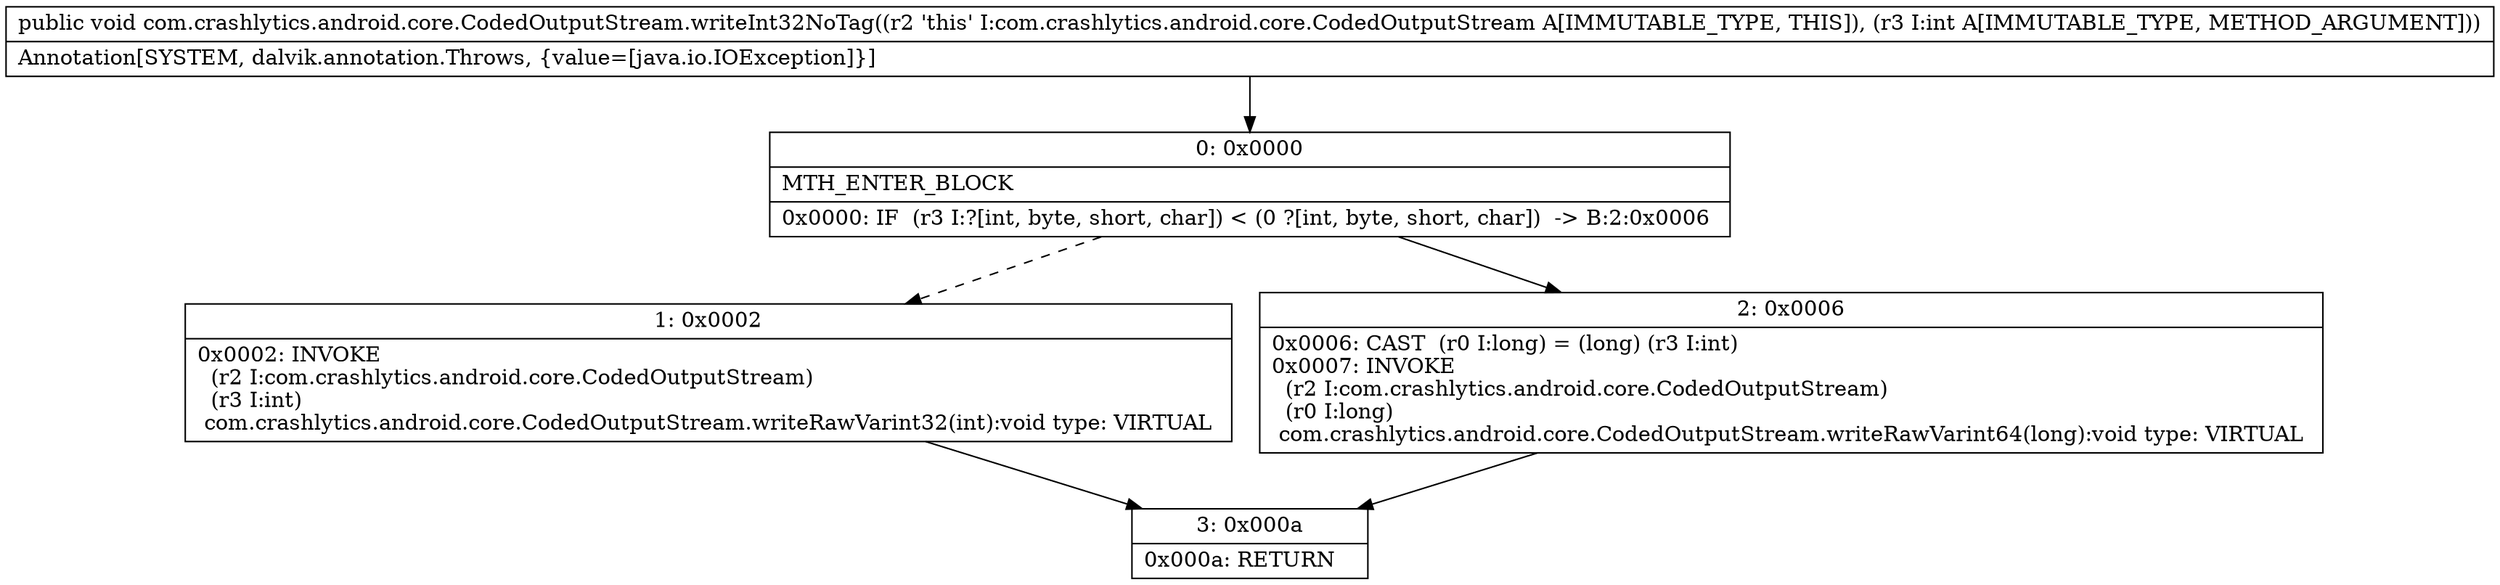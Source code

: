 digraph "CFG forcom.crashlytics.android.core.CodedOutputStream.writeInt32NoTag(I)V" {
Node_0 [shape=record,label="{0\:\ 0x0000|MTH_ENTER_BLOCK\l|0x0000: IF  (r3 I:?[int, byte, short, char]) \< (0 ?[int, byte, short, char])  \-\> B:2:0x0006 \l}"];
Node_1 [shape=record,label="{1\:\ 0x0002|0x0002: INVOKE  \l  (r2 I:com.crashlytics.android.core.CodedOutputStream)\l  (r3 I:int)\l com.crashlytics.android.core.CodedOutputStream.writeRawVarint32(int):void type: VIRTUAL \l}"];
Node_2 [shape=record,label="{2\:\ 0x0006|0x0006: CAST  (r0 I:long) = (long) (r3 I:int) \l0x0007: INVOKE  \l  (r2 I:com.crashlytics.android.core.CodedOutputStream)\l  (r0 I:long)\l com.crashlytics.android.core.CodedOutputStream.writeRawVarint64(long):void type: VIRTUAL \l}"];
Node_3 [shape=record,label="{3\:\ 0x000a|0x000a: RETURN   \l}"];
MethodNode[shape=record,label="{public void com.crashlytics.android.core.CodedOutputStream.writeInt32NoTag((r2 'this' I:com.crashlytics.android.core.CodedOutputStream A[IMMUTABLE_TYPE, THIS]), (r3 I:int A[IMMUTABLE_TYPE, METHOD_ARGUMENT]))  | Annotation[SYSTEM, dalvik.annotation.Throws, \{value=[java.io.IOException]\}]\l}"];
MethodNode -> Node_0;
Node_0 -> Node_1[style=dashed];
Node_0 -> Node_2;
Node_1 -> Node_3;
Node_2 -> Node_3;
}

